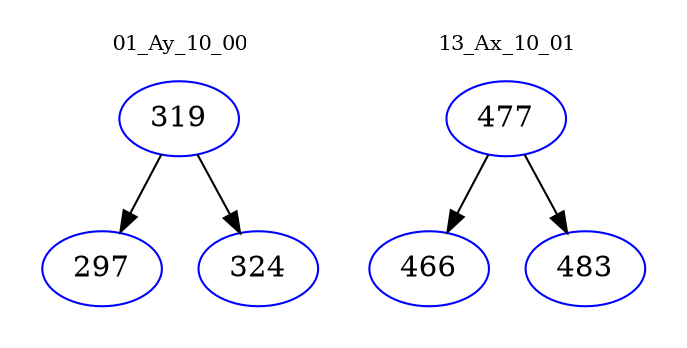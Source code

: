digraph{
subgraph cluster_0 {
color = white
label = "01_Ay_10_00";
fontsize=10;
T0_319 [label="319", color="blue"]
T0_319 -> T0_297 [color="black"]
T0_297 [label="297", color="blue"]
T0_319 -> T0_324 [color="black"]
T0_324 [label="324", color="blue"]
}
subgraph cluster_1 {
color = white
label = "13_Ax_10_01";
fontsize=10;
T1_477 [label="477", color="blue"]
T1_477 -> T1_466 [color="black"]
T1_466 [label="466", color="blue"]
T1_477 -> T1_483 [color="black"]
T1_483 [label="483", color="blue"]
}
}
